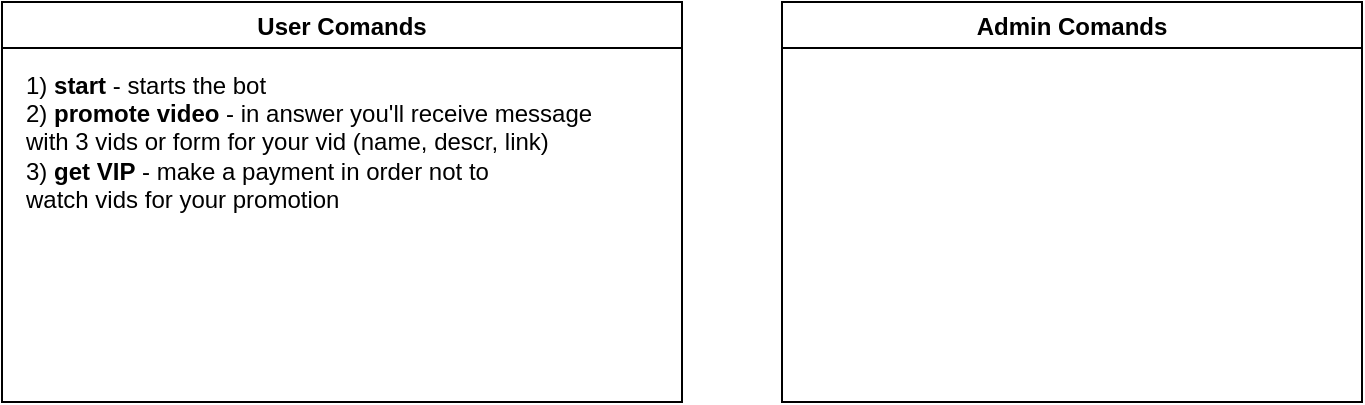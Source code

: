 <mxfile version="14.8.2" type="github">
  <diagram id="2JlSJU5_JV4PX27yQQXT" name="Page-1">
    <mxGraphModel dx="2852" dy="1172" grid="1" gridSize="10" guides="1" tooltips="1" connect="1" arrows="1" fold="1" page="0" pageScale="1" pageWidth="827" pageHeight="1169" math="0" shadow="0">
      <root>
        <mxCell id="0" />
        <mxCell id="1" parent="0" />
        <mxCell id="bYdds7if1w0mErr0JuUY-1" value="User Comands" style="swimlane;" vertex="1" parent="1">
          <mxGeometry x="-440" y="120" width="340" height="200" as="geometry" />
        </mxCell>
        <mxCell id="bYdds7if1w0mErr0JuUY-2" value="1) &lt;b&gt;start&lt;/b&gt; - starts the bot&lt;br&gt;&lt;div&gt;2) &lt;b&gt;promote video&lt;/b&gt; - in answer you&#39;ll receive message&amp;nbsp;&lt;/div&gt;&lt;div&gt;&lt;span&gt;with 3 vids or form for your vid (name, descr, link)&lt;/span&gt;&lt;/div&gt;&lt;div&gt;3) &lt;b&gt;get VIP&lt;/b&gt;&amp;nbsp;- make a payment in order not to&amp;nbsp;&lt;/div&gt;&lt;div&gt;watch vids for your promotion&lt;/div&gt;" style="text;html=1;align=left;verticalAlign=middle;resizable=0;points=[];autosize=1;strokeColor=none;" vertex="1" parent="bYdds7if1w0mErr0JuUY-1">
          <mxGeometry x="10" y="30" width="300" height="80" as="geometry" />
        </mxCell>
        <mxCell id="bYdds7if1w0mErr0JuUY-3" value="Admin Comands" style="swimlane;" vertex="1" parent="1">
          <mxGeometry x="-50" y="120" width="290" height="200" as="geometry" />
        </mxCell>
      </root>
    </mxGraphModel>
  </diagram>
</mxfile>
